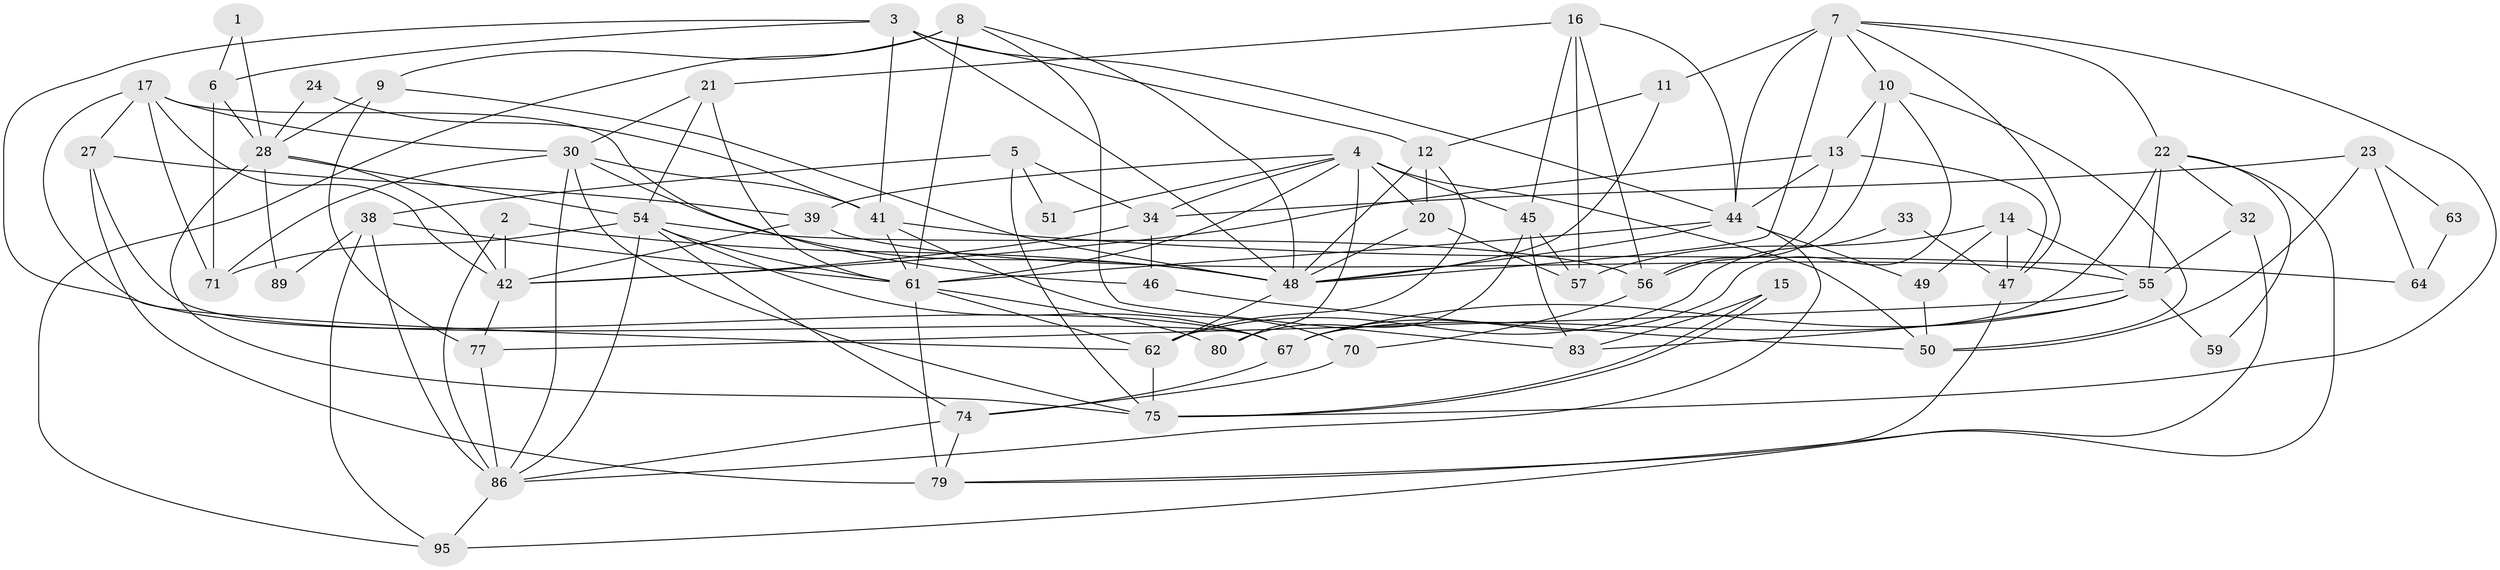 // Generated by graph-tools (version 1.1) at 2025/52/02/27/25 19:52:05]
// undirected, 61 vertices, 148 edges
graph export_dot {
graph [start="1"]
  node [color=gray90,style=filled];
  1;
  2;
  3 [super="+18"];
  4;
  5 [super="+35"];
  6;
  7 [super="+40"];
  8 [super="+36"];
  9 [super="+26"];
  10 [super="+84"];
  11 [super="+19"];
  12 [super="+31"];
  13 [super="+92"];
  14;
  15;
  16 [super="+25"];
  17 [super="+29"];
  20;
  21;
  22 [super="+82"];
  23 [super="+76"];
  24;
  27;
  28 [super="+53"];
  30 [super="+37"];
  32;
  33;
  34;
  38 [super="+66"];
  39 [super="+52"];
  41 [super="+96"];
  42 [super="+43"];
  44;
  45 [super="+69"];
  46;
  47 [super="+58"];
  48 [super="+72"];
  49 [super="+73"];
  50 [super="+94"];
  51;
  54 [super="+60"];
  55 [super="+93"];
  56;
  57 [super="+65"];
  59;
  61 [super="+90"];
  62 [super="+68"];
  63;
  64;
  67 [super="+78"];
  70 [super="+91"];
  71 [super="+88"];
  74;
  75 [super="+81"];
  77;
  79 [super="+85"];
  80;
  83;
  86 [super="+87"];
  89;
  95;
  1 -- 28;
  1 -- 6;
  2 -- 42;
  2 -- 86;
  2 -- 48;
  3 -- 44;
  3 -- 6;
  3 -- 12;
  3 -- 41;
  3 -- 48;
  3 -- 67;
  4 -- 80;
  4 -- 20;
  4 -- 34;
  4 -- 45;
  4 -- 50;
  4 -- 51;
  4 -- 61;
  4 -- 39;
  5 -- 38;
  5 -- 34;
  5 -- 51;
  5 -- 75;
  6 -- 71;
  6 -- 28;
  7 -- 48;
  7 -- 10;
  7 -- 11 [weight=2];
  7 -- 22;
  7 -- 75;
  7 -- 44;
  7 -- 47;
  8 -- 61;
  8 -- 83;
  8 -- 95;
  8 -- 48;
  8 -- 9;
  9 -- 77;
  9 -- 48;
  9 -- 28;
  10 -- 50;
  10 -- 67;
  10 -- 56;
  10 -- 13;
  11 -- 12;
  11 -- 48;
  12 -- 20;
  12 -- 48 [weight=2];
  12 -- 62;
  13 -- 44;
  13 -- 47;
  13 -- 56;
  13 -- 42;
  14 -- 55;
  14 -- 57;
  14 -- 47;
  14 -- 49;
  15 -- 75;
  15 -- 75;
  15 -- 83;
  16 -- 21;
  16 -- 56;
  16 -- 44;
  16 -- 45;
  16 -- 57;
  17 -- 62;
  17 -- 27;
  17 -- 46;
  17 -- 42;
  17 -- 30;
  17 -- 71;
  20 -- 48;
  20 -- 57;
  21 -- 54;
  21 -- 30;
  21 -- 61;
  22 -- 55 [weight=2];
  22 -- 59;
  22 -- 32;
  22 -- 79;
  22 -- 67;
  23 -- 34;
  23 -- 63;
  23 -- 64;
  23 -- 50 [weight=2];
  24 -- 28;
  24 -- 41;
  27 -- 67;
  27 -- 79 [weight=2];
  27 -- 39;
  28 -- 54;
  28 -- 89;
  28 -- 42;
  28 -- 75;
  30 -- 41;
  30 -- 75;
  30 -- 86;
  30 -- 48;
  30 -- 71;
  32 -- 55;
  32 -- 95;
  33 -- 62;
  33 -- 47;
  34 -- 46;
  34 -- 42;
  38 -- 95;
  38 -- 86;
  38 -- 89;
  38 -- 61;
  39 -- 42;
  39 -- 55;
  41 -- 64;
  41 -- 61;
  41 -- 70;
  42 -- 77;
  44 -- 61;
  44 -- 48;
  44 -- 49 [weight=2];
  44 -- 86;
  45 -- 80;
  45 -- 83;
  45 -- 57;
  46 -- 50;
  47 -- 79;
  48 -- 62;
  49 -- 50;
  54 -- 74;
  54 -- 86;
  54 -- 67;
  54 -- 71;
  54 -- 56;
  54 -- 61;
  55 -- 67;
  55 -- 83;
  55 -- 59;
  55 -- 77;
  56 -- 70;
  61 -- 80;
  61 -- 62;
  61 -- 79;
  62 -- 75;
  63 -- 64;
  67 -- 74;
  70 -- 74;
  74 -- 86;
  74 -- 79;
  77 -- 86;
  86 -- 95;
}
